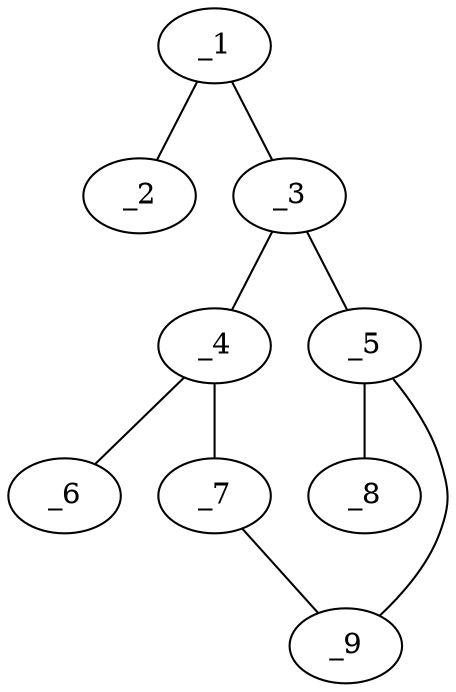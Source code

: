 graph molid81656 {
	_1	 [charge=0,
		chem=1,
		symbol="C  ",
		x="3.7601",
		y="1.0194"];
	_2	 [charge=0,
		chem=1,
		symbol="C  ",
		x="4.6261",
		y="1.5194"];
	_1 -- _2	 [valence=1];
	_3	 [charge=0,
		chem=4,
		symbol="N  ",
		x="3.7601",
		y="0.0194"];
	_1 -- _3	 [valence=1];
	_4	 [charge=0,
		chem=1,
		symbol="C  ",
		x="2.9511",
		y="-0.5684"];
	_3 -- _4	 [valence=1];
	_5	 [charge=0,
		chem=1,
		symbol="C  ",
		x="4.5691",
		y="-0.5684"];
	_3 -- _5	 [valence=1];
	_6	 [charge=0,
		chem=2,
		symbol="O  ",
		x=2,
		y="-0.2593"];
	_4 -- _6	 [valence=2];
	_7	 [charge=0,
		chem=1,
		symbol="C  ",
		x="3.2601",
		y="-1.5194"];
	_4 -- _7	 [valence=1];
	_8	 [charge=0,
		chem=5,
		symbol="S  ",
		x="5.5201",
		y="-0.2594"];
	_5 -- _8	 [valence=2];
	_9	 [charge=0,
		chem=5,
		symbol="S  ",
		x="4.2601",
		y="-1.5194"];
	_5 -- _9	 [valence=1];
	_7 -- _9	 [valence=1];
}
